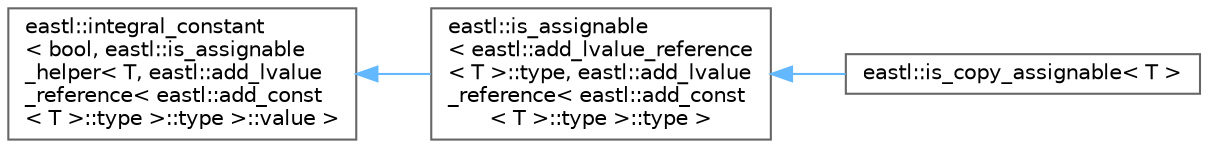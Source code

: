 digraph "类继承关系图"
{
 // LATEX_PDF_SIZE
  bgcolor="transparent";
  edge [fontname=Helvetica,fontsize=10,labelfontname=Helvetica,labelfontsize=10];
  node [fontname=Helvetica,fontsize=10,shape=box,height=0.2,width=0.4];
  rankdir="LR";
  Node0 [id="Node000000",label="eastl::integral_constant\l\< bool, eastl::is_assignable\l_helper\< T, eastl::add_lvalue\l_reference\< eastl::add_const\l\< T \>::type \>::type \>::value \>",height=0.2,width=0.4,color="grey40", fillcolor="white", style="filled",URL="$structeastl_1_1integral__constant.html",tooltip=" "];
  Node0 -> Node1 [id="edge753_Node000000_Node000001",dir="back",color="steelblue1",style="solid",tooltip=" "];
  Node1 [id="Node000001",label="eastl::is_assignable\l\< eastl::add_lvalue_reference\l\< T \>::type, eastl::add_lvalue\l_reference\< eastl::add_const\l\< T \>::type \>::type \>",height=0.2,width=0.4,color="grey40", fillcolor="white", style="filled",URL="$structeastl_1_1is__assignable.html",tooltip=" "];
  Node1 -> Node2 [id="edge754_Node000001_Node000002",dir="back",color="steelblue1",style="solid",tooltip=" "];
  Node2 [id="Node000002",label="eastl::is_copy_assignable\< T \>",height=0.2,width=0.4,color="grey40", fillcolor="white", style="filled",URL="$structeastl_1_1is__copy__assignable.html",tooltip=" "];
}
